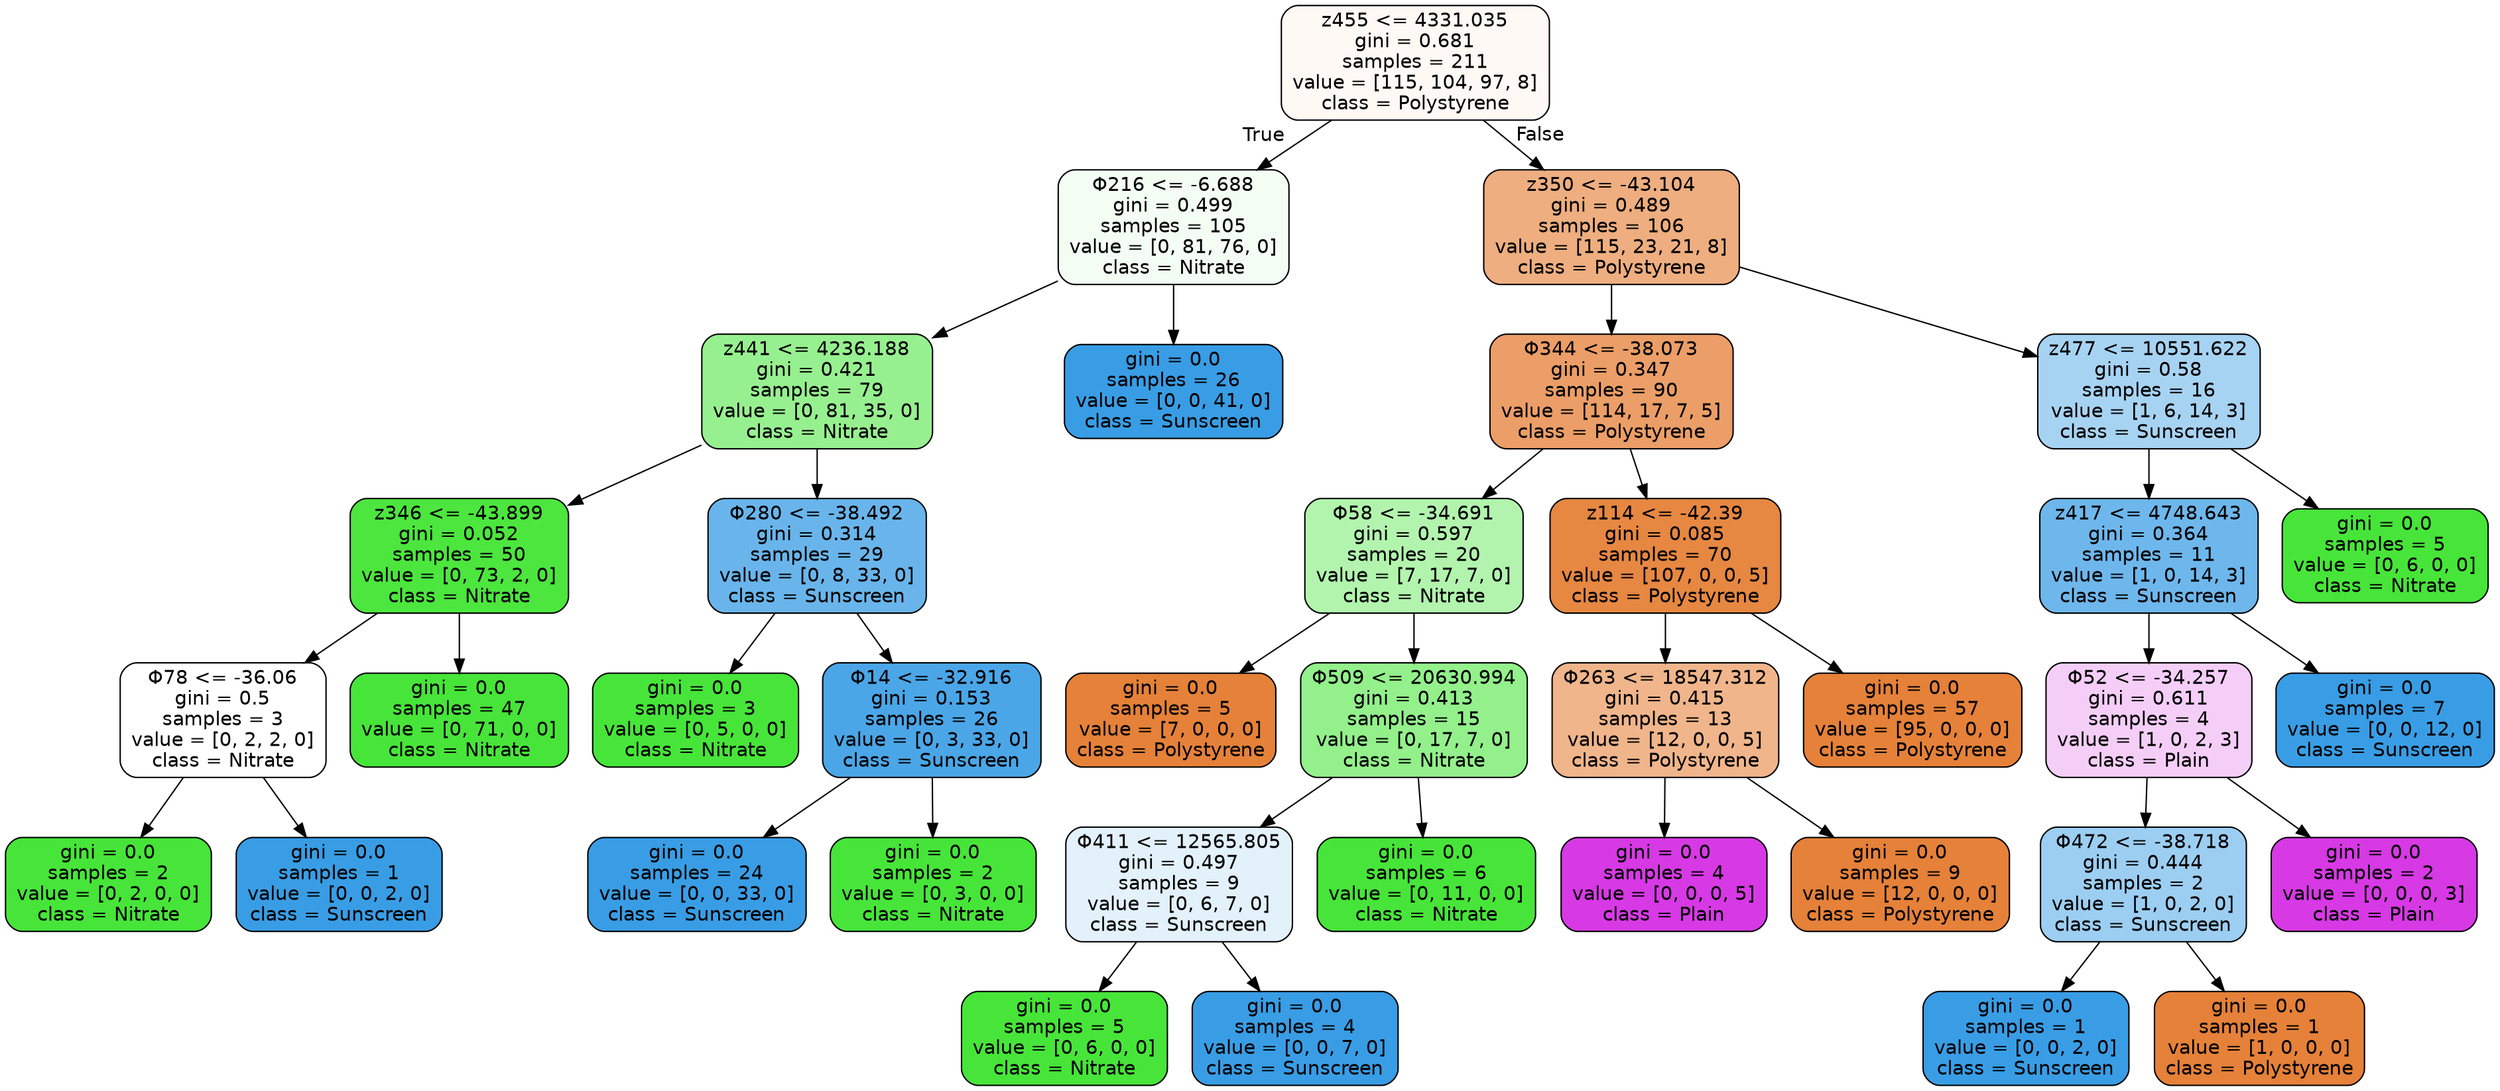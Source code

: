 digraph Tree {
node [shape=box, style="filled, rounded", color="black", fontname="helvetica"] ;
edge [fontname="helvetica"] ;
0 [label="z455 <= 4331.035\ngini = 0.681\nsamples = 211\nvalue = [115, 104, 97, 8]\nclass = Polystyrene", fillcolor="#fef9f5"] ;
1 [label="Φ216 <= -6.688\ngini = 0.499\nsamples = 105\nvalue = [0, 81, 76, 0]\nclass = Nitrate", fillcolor="#f4fdf3"] ;
0 -> 1 [labeldistance=2.5, labelangle=45, headlabel="True"] ;
2 [label="z441 <= 4236.188\ngini = 0.421\nsamples = 79\nvalue = [0, 81, 35, 0]\nclass = Nitrate", fillcolor="#97f08f"] ;
1 -> 2 ;
3 [label="z346 <= -43.899\ngini = 0.052\nsamples = 50\nvalue = [0, 73, 2, 0]\nclass = Nitrate", fillcolor="#4ce63e"] ;
2 -> 3 ;
4 [label="Φ78 <= -36.06\ngini = 0.5\nsamples = 3\nvalue = [0, 2, 2, 0]\nclass = Nitrate", fillcolor="#ffffff"] ;
3 -> 4 ;
5 [label="gini = 0.0\nsamples = 2\nvalue = [0, 2, 0, 0]\nclass = Nitrate", fillcolor="#47e539"] ;
4 -> 5 ;
6 [label="gini = 0.0\nsamples = 1\nvalue = [0, 0, 2, 0]\nclass = Sunscreen", fillcolor="#399de5"] ;
4 -> 6 ;
7 [label="gini = 0.0\nsamples = 47\nvalue = [0, 71, 0, 0]\nclass = Nitrate", fillcolor="#47e539"] ;
3 -> 7 ;
8 [label="Φ280 <= -38.492\ngini = 0.314\nsamples = 29\nvalue = [0, 8, 33, 0]\nclass = Sunscreen", fillcolor="#69b5eb"] ;
2 -> 8 ;
9 [label="gini = 0.0\nsamples = 3\nvalue = [0, 5, 0, 0]\nclass = Nitrate", fillcolor="#47e539"] ;
8 -> 9 ;
10 [label="Φ14 <= -32.916\ngini = 0.153\nsamples = 26\nvalue = [0, 3, 33, 0]\nclass = Sunscreen", fillcolor="#4ba6e7"] ;
8 -> 10 ;
11 [label="gini = 0.0\nsamples = 24\nvalue = [0, 0, 33, 0]\nclass = Sunscreen", fillcolor="#399de5"] ;
10 -> 11 ;
12 [label="gini = 0.0\nsamples = 2\nvalue = [0, 3, 0, 0]\nclass = Nitrate", fillcolor="#47e539"] ;
10 -> 12 ;
13 [label="gini = 0.0\nsamples = 26\nvalue = [0, 0, 41, 0]\nclass = Sunscreen", fillcolor="#399de5"] ;
1 -> 13 ;
14 [label="z350 <= -43.104\ngini = 0.489\nsamples = 106\nvalue = [115, 23, 21, 8]\nclass = Polystyrene", fillcolor="#eeae80"] ;
0 -> 14 [labeldistance=2.5, labelangle=-45, headlabel="False"] ;
15 [label="Φ344 <= -38.073\ngini = 0.347\nsamples = 90\nvalue = [114, 17, 7, 5]\nclass = Polystyrene", fillcolor="#eb9e67"] ;
14 -> 15 ;
16 [label="Φ58 <= -34.691\ngini = 0.597\nsamples = 20\nvalue = [7, 17, 7, 0]\nclass = Nitrate", fillcolor="#b2f4ad"] ;
15 -> 16 ;
17 [label="gini = 0.0\nsamples = 5\nvalue = [7, 0, 0, 0]\nclass = Polystyrene", fillcolor="#e58139"] ;
16 -> 17 ;
18 [label="Φ509 <= 20630.994\ngini = 0.413\nsamples = 15\nvalue = [0, 17, 7, 0]\nclass = Nitrate", fillcolor="#93f08b"] ;
16 -> 18 ;
19 [label="Φ411 <= 12565.805\ngini = 0.497\nsamples = 9\nvalue = [0, 6, 7, 0]\nclass = Sunscreen", fillcolor="#e3f1fb"] ;
18 -> 19 ;
20 [label="gini = 0.0\nsamples = 5\nvalue = [0, 6, 0, 0]\nclass = Nitrate", fillcolor="#47e539"] ;
19 -> 20 ;
21 [label="gini = 0.0\nsamples = 4\nvalue = [0, 0, 7, 0]\nclass = Sunscreen", fillcolor="#399de5"] ;
19 -> 21 ;
22 [label="gini = 0.0\nsamples = 6\nvalue = [0, 11, 0, 0]\nclass = Nitrate", fillcolor="#47e539"] ;
18 -> 22 ;
23 [label="z114 <= -42.39\ngini = 0.085\nsamples = 70\nvalue = [107, 0, 0, 5]\nclass = Polystyrene", fillcolor="#e68742"] ;
15 -> 23 ;
24 [label="Φ263 <= 18547.312\ngini = 0.415\nsamples = 13\nvalue = [12, 0, 0, 5]\nclass = Polystyrene", fillcolor="#f0b58b"] ;
23 -> 24 ;
25 [label="gini = 0.0\nsamples = 4\nvalue = [0, 0, 0, 5]\nclass = Plain", fillcolor="#d739e5"] ;
24 -> 25 ;
26 [label="gini = 0.0\nsamples = 9\nvalue = [12, 0, 0, 0]\nclass = Polystyrene", fillcolor="#e58139"] ;
24 -> 26 ;
27 [label="gini = 0.0\nsamples = 57\nvalue = [95, 0, 0, 0]\nclass = Polystyrene", fillcolor="#e58139"] ;
23 -> 27 ;
28 [label="z477 <= 10551.622\ngini = 0.58\nsamples = 16\nvalue = [1, 6, 14, 3]\nclass = Sunscreen", fillcolor="#a7d3f3"] ;
14 -> 28 ;
29 [label="z417 <= 4748.643\ngini = 0.364\nsamples = 11\nvalue = [1, 0, 14, 3]\nclass = Sunscreen", fillcolor="#6eb7ec"] ;
28 -> 29 ;
30 [label="Φ52 <= -34.257\ngini = 0.611\nsamples = 4\nvalue = [1, 0, 2, 3]\nclass = Plain", fillcolor="#f5cef8"] ;
29 -> 30 ;
31 [label="Φ472 <= -38.718\ngini = 0.444\nsamples = 2\nvalue = [1, 0, 2, 0]\nclass = Sunscreen", fillcolor="#9ccef2"] ;
30 -> 31 ;
32 [label="gini = 0.0\nsamples = 1\nvalue = [0, 0, 2, 0]\nclass = Sunscreen", fillcolor="#399de5"] ;
31 -> 32 ;
33 [label="gini = 0.0\nsamples = 1\nvalue = [1, 0, 0, 0]\nclass = Polystyrene", fillcolor="#e58139"] ;
31 -> 33 ;
34 [label="gini = 0.0\nsamples = 2\nvalue = [0, 0, 0, 3]\nclass = Plain", fillcolor="#d739e5"] ;
30 -> 34 ;
35 [label="gini = 0.0\nsamples = 7\nvalue = [0, 0, 12, 0]\nclass = Sunscreen", fillcolor="#399de5"] ;
29 -> 35 ;
36 [label="gini = 0.0\nsamples = 5\nvalue = [0, 6, 0, 0]\nclass = Nitrate", fillcolor="#47e539"] ;
28 -> 36 ;
}